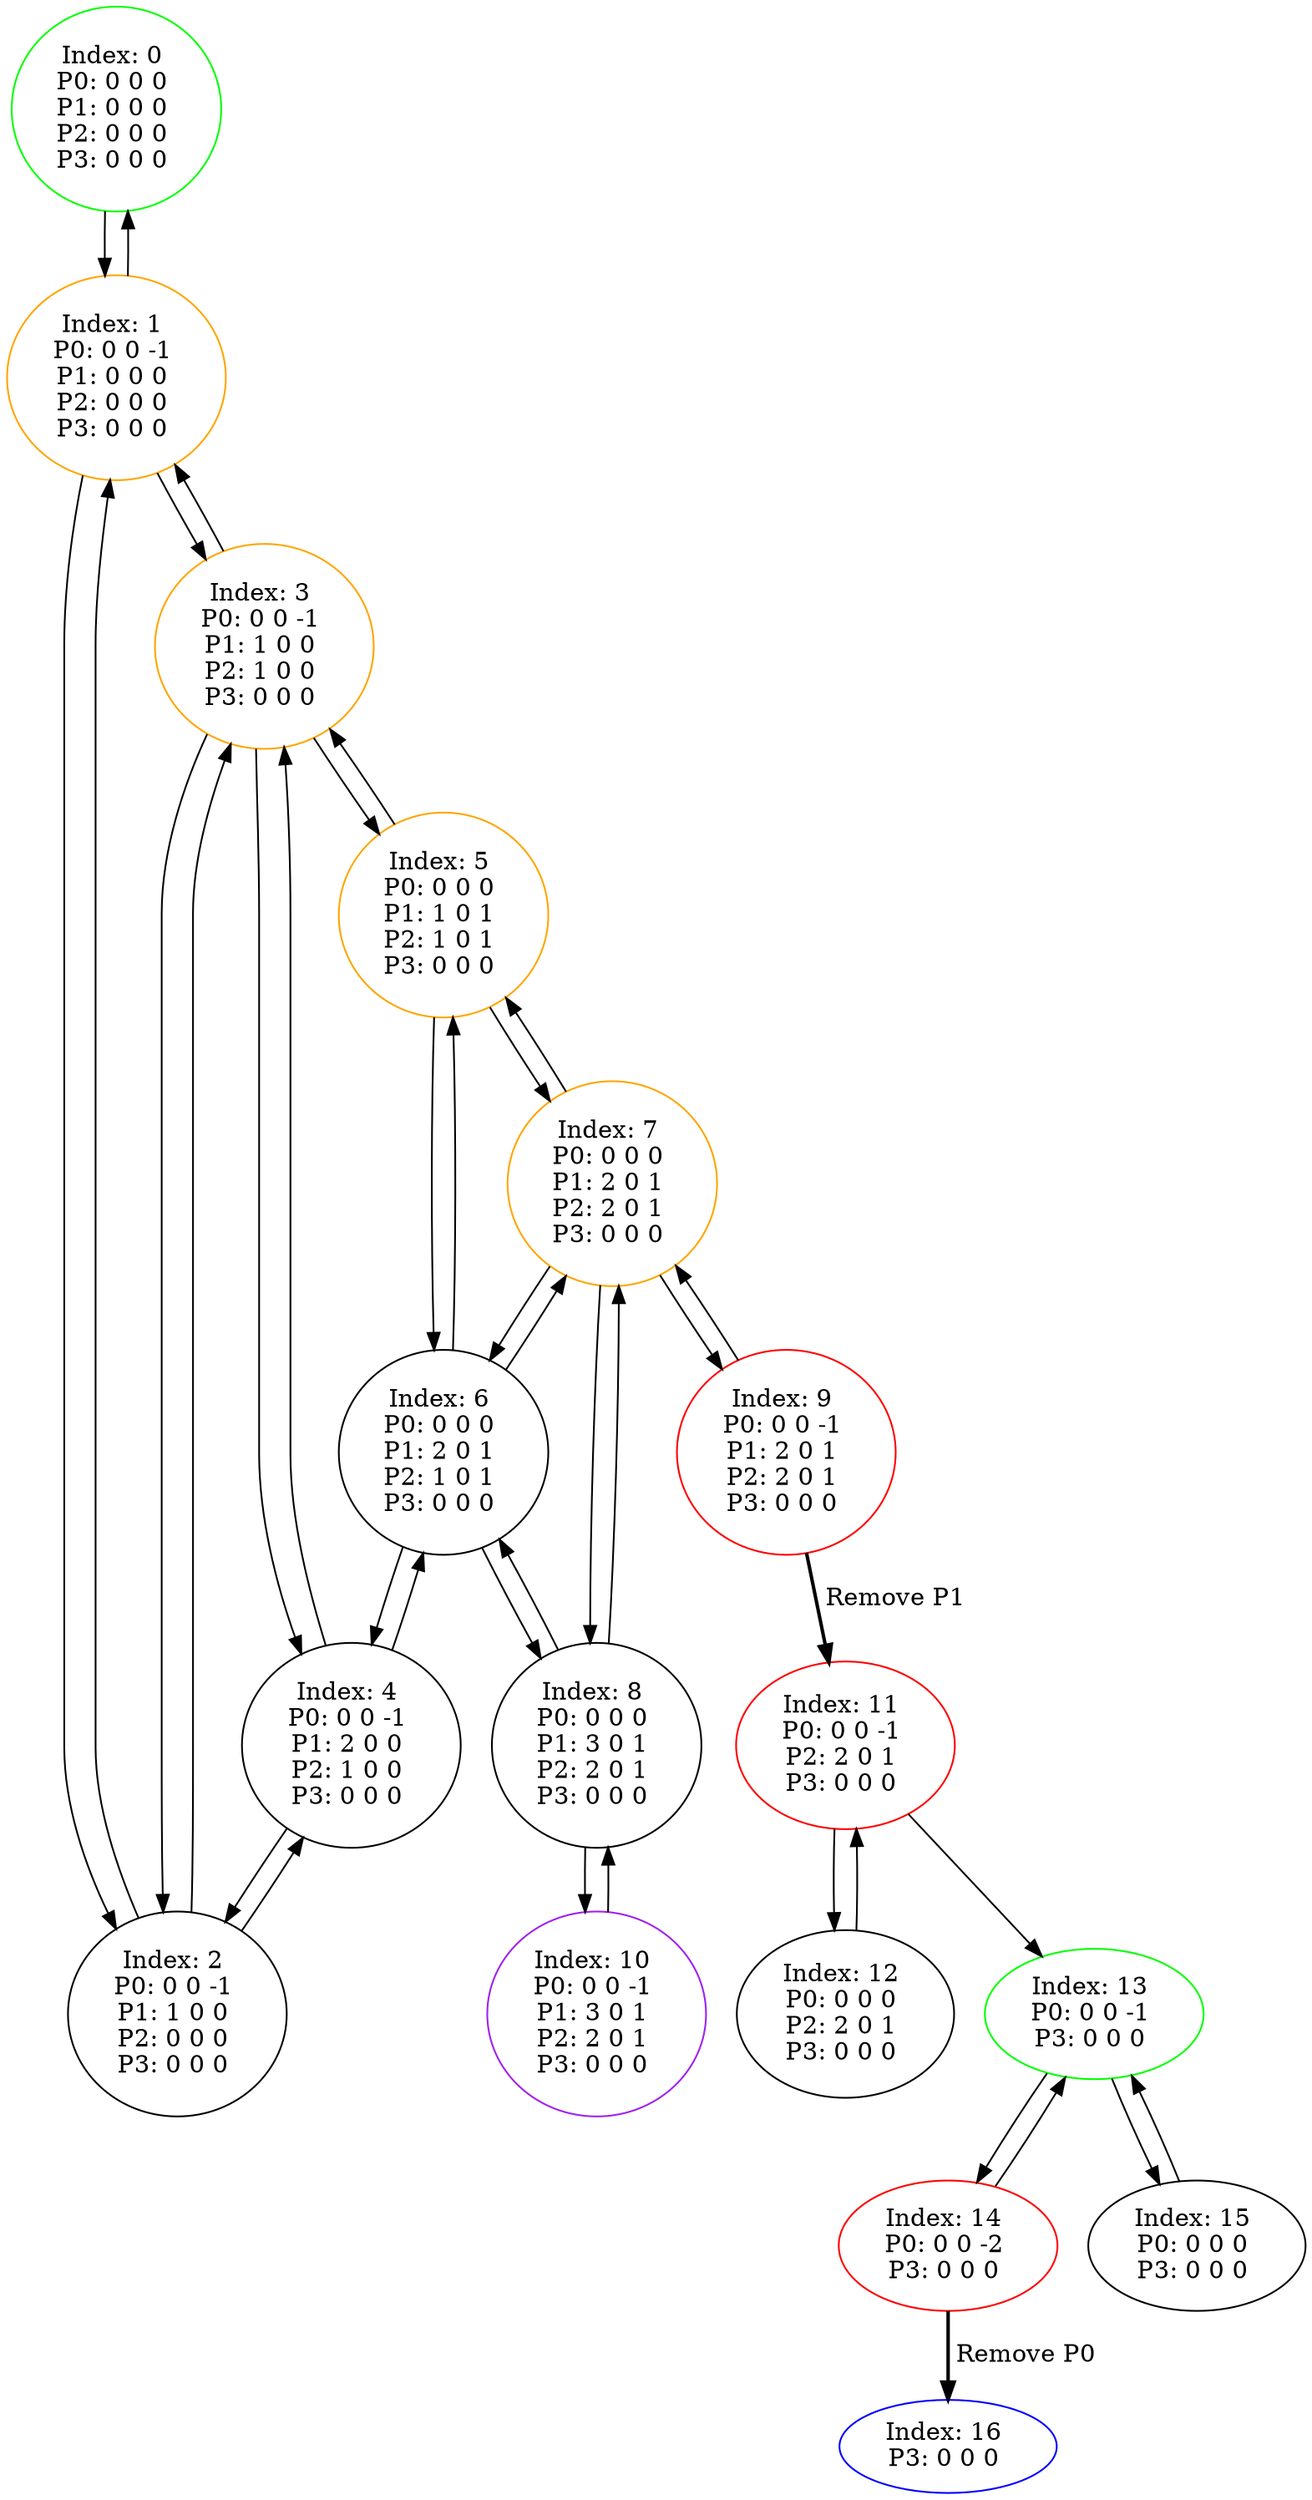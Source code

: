 digraph G {
color = "black"
0[label = "Index: 0 
P0: 0 0 0 
P1: 0 0 0 
P2: 0 0 0 
P3: 0 0 0 
", color = "green"]
1[label = "Index: 1 
P0: 0 0 -1 
P1: 0 0 0 
P2: 0 0 0 
P3: 0 0 0 
", color = "orange"]
2[label = "Index: 2 
P0: 0 0 -1 
P1: 1 0 0 
P2: 0 0 0 
P3: 0 0 0 
"]
3[label = "Index: 3 
P0: 0 0 -1 
P1: 1 0 0 
P2: 1 0 0 
P3: 0 0 0 
", color = "orange"]
4[label = "Index: 4 
P0: 0 0 -1 
P1: 2 0 0 
P2: 1 0 0 
P3: 0 0 0 
"]
5[label = "Index: 5 
P0: 0 0 0 
P1: 1 0 1 
P2: 1 0 1 
P3: 0 0 0 
", color = "orange"]
6[label = "Index: 6 
P0: 0 0 0 
P1: 2 0 1 
P2: 1 0 1 
P3: 0 0 0 
"]
7[label = "Index: 7 
P0: 0 0 0 
P1: 2 0 1 
P2: 2 0 1 
P3: 0 0 0 
", color = "orange"]
8[label = "Index: 8 
P0: 0 0 0 
P1: 3 0 1 
P2: 2 0 1 
P3: 0 0 0 
"]
9[label = "Index: 9 
P0: 0 0 -1 
P1: 2 0 1 
P2: 2 0 1 
P3: 0 0 0 
", color = "red"]
10[label = "Index: 10 
P0: 0 0 -1 
P1: 3 0 1 
P2: 2 0 1 
P3: 0 0 0 
", color = "purple"]
11[label = "Index: 11 
P0: 0 0 -1 
P2: 2 0 1 
P3: 0 0 0 
", color = "red"]
12[label = "Index: 12 
P0: 0 0 0 
P2: 2 0 1 
P3: 0 0 0 
"]
13[label = "Index: 13 
P0: 0 0 -1 
P3: 0 0 0 
", color = "green"]
14[label = "Index: 14 
P0: 0 0 -2 
P3: 0 0 0 
", color = "red"]
15[label = "Index: 15 
P0: 0 0 0 
P3: 0 0 0 
"]
16[label = "Index: 16 
P3: 0 0 0 
", color = "blue"]
0 -> 1

1 -> 0
1 -> 2
1 -> 3

2 -> 1
2 -> 3
2 -> 4

3 -> 1
3 -> 2
3 -> 4
3 -> 5

4 -> 2
4 -> 3
4 -> 6

5 -> 3
5 -> 6
5 -> 7

6 -> 4
6 -> 5
6 -> 7
6 -> 8

7 -> 5
7 -> 6
7 -> 9
7 -> 8

8 -> 6
8 -> 7
8 -> 10

9 -> 7
9 -> 11[style=bold label=" Remove P1 "];


10 -> 8

11 -> 12
11 -> 13

12 -> 11

13 -> 14
13 -> 15

14 -> 13
14 -> 16[style=bold label=" Remove P0 "];


15 -> 13

}
